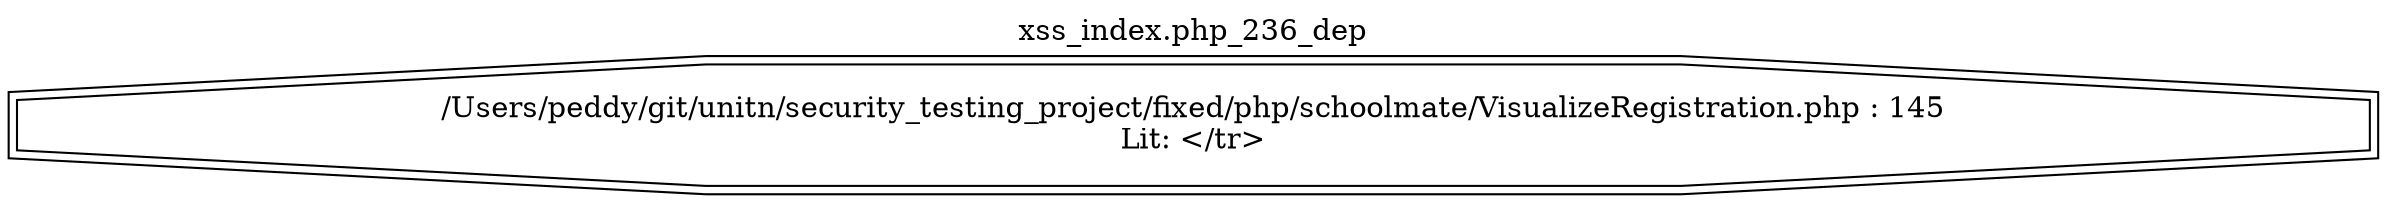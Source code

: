 digraph cfg {
  label="xss_index.php_236_dep";
  labelloc=t;
  n1 [shape=doubleoctagon, label="/Users/peddy/git/unitn/security_testing_project/fixed/php/schoolmate/VisualizeRegistration.php : 145\nLit: </tr>\n"];
}
